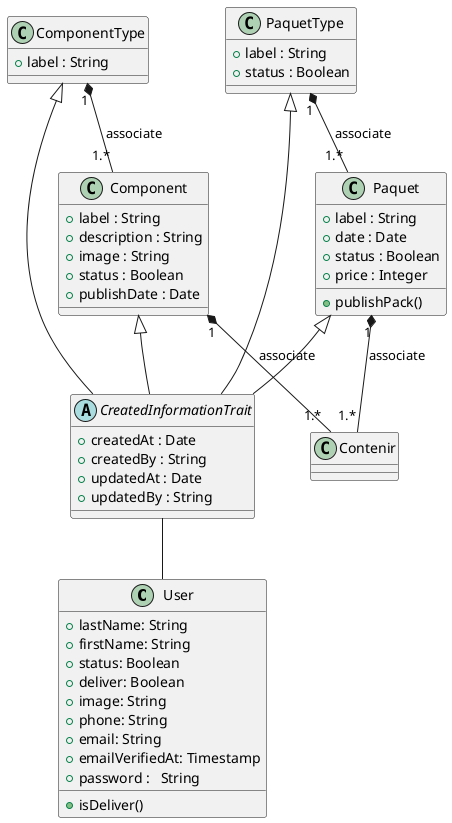 
@startuml "Menu"

class User{
    + lastName: String
    + firstName: String
    + status: Boolean
    + deliver: Boolean
    + image: String
    + phone: String
    + email: String
    + emailVerifiedAt: Timestamp
    + password :   String
    + isDeliver()
}

abstract CreatedInformationTrait{
    + createdAt : Date
    + createdBy : String
    + updatedAt : Date
    + updatedBy : String
}

class ComponentType {
    + label : String
}

class Component {
    + label : String
    + description : String
    + image : String
    + status : Boolean
    + publishDate : Date
}

class Paquet {
    + label : String
    + date : Date
    + status : Boolean
    + price : Integer
    + publishPack()
}

class PaquetType {
    + label : String
    + status : Boolean
}

class Contenir {

}

Paquet <|--CreatedInformationTrait
PaquetType <|--CreatedInformationTrait
ComponentType <|--CreatedInformationTrait
CreatedInformationTrait -- User
Component <|--CreatedInformationTrait
ComponentType "1" *-- "1.*" Component : associate
Component "1" *-- "1.*" Contenir : associate
PaquetType "1" *-- "1.*" Paquet : associate
Paquet "1" *-- "1.*" Contenir : associate
@enduml
